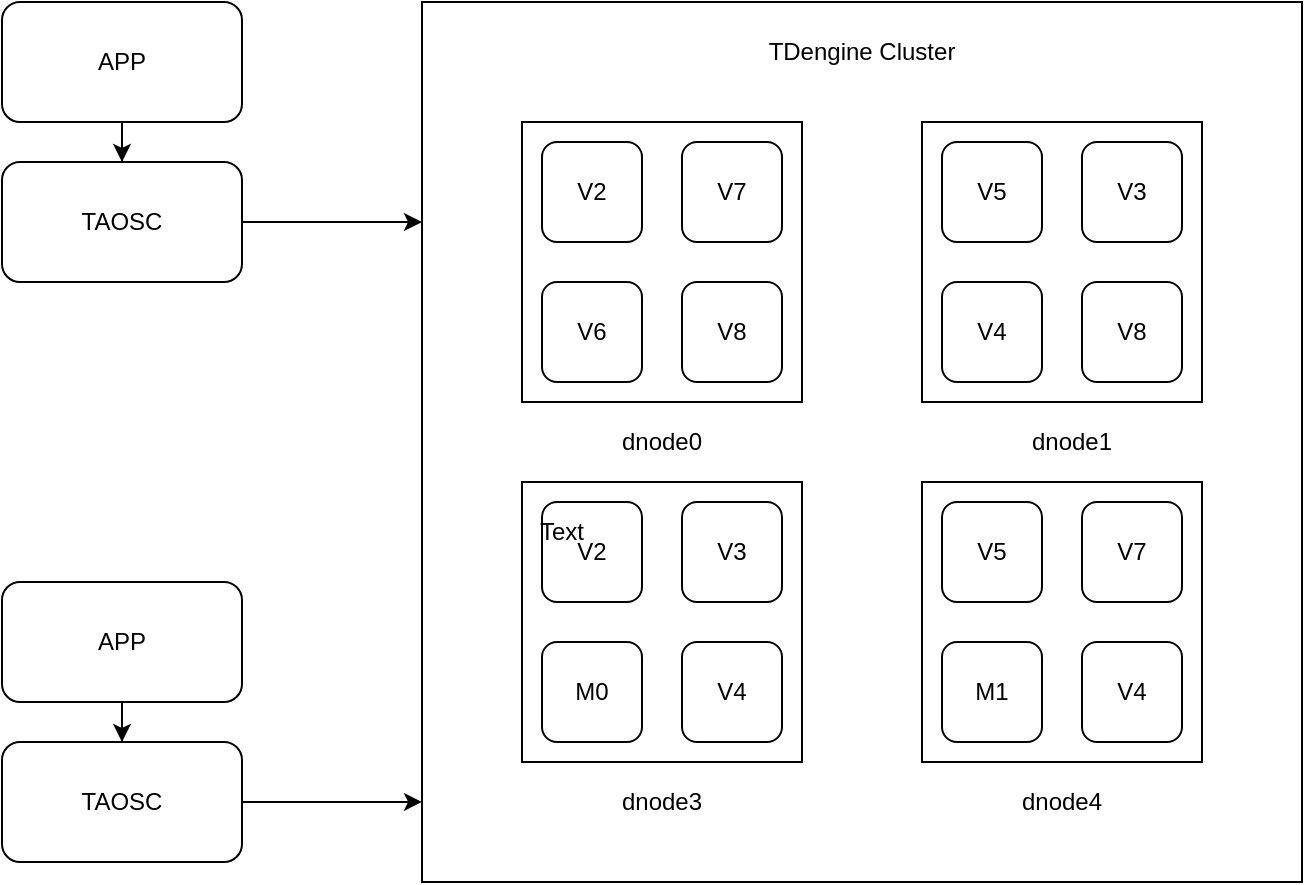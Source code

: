 <mxfile version="24.0.1" type="github">
  <diagram name="第 1 页" id="h9HuwCeQIUaT0vMrWhrp">
    <mxGraphModel dx="1802" dy="845" grid="1" gridSize="10" guides="1" tooltips="1" connect="1" arrows="1" fold="1" page="1" pageScale="1" pageWidth="827" pageHeight="1169" math="0" shadow="0">
      <root>
        <mxCell id="0" />
        <mxCell id="1" parent="0" />
        <mxCell id="V_j3O6pNkegvdPgakvc5-1" value="" style="whiteSpace=wrap;html=1;aspect=fixed;" vertex="1" parent="1">
          <mxGeometry x="340" y="170" width="440" height="440" as="geometry" />
        </mxCell>
        <mxCell id="V_j3O6pNkegvdPgakvc5-6" value="" style="edgeStyle=orthogonalEdgeStyle;rounded=0;orthogonalLoop=1;jettySize=auto;html=1;" edge="1" parent="1" source="V_j3O6pNkegvdPgakvc5-7" target="V_j3O6pNkegvdPgakvc5-8">
          <mxGeometry relative="1" as="geometry" />
        </mxCell>
        <mxCell id="V_j3O6pNkegvdPgakvc5-7" value="APP" style="rounded=1;whiteSpace=wrap;html=1;" vertex="1" parent="1">
          <mxGeometry x="130" y="170" width="120" height="60" as="geometry" />
        </mxCell>
        <mxCell id="V_j3O6pNkegvdPgakvc5-34" style="edgeStyle=orthogonalEdgeStyle;rounded=0;orthogonalLoop=1;jettySize=auto;html=1;entryX=0;entryY=0.25;entryDx=0;entryDy=0;" edge="1" parent="1" source="V_j3O6pNkegvdPgakvc5-8" target="V_j3O6pNkegvdPgakvc5-1">
          <mxGeometry relative="1" as="geometry" />
        </mxCell>
        <mxCell id="V_j3O6pNkegvdPgakvc5-8" value="TAOSC" style="rounded=1;whiteSpace=wrap;html=1;" vertex="1" parent="1">
          <mxGeometry x="130" y="250" width="120" height="60" as="geometry" />
        </mxCell>
        <mxCell id="V_j3O6pNkegvdPgakvc5-10" value="" style="edgeStyle=orthogonalEdgeStyle;rounded=0;orthogonalLoop=1;jettySize=auto;html=1;" edge="1" parent="1" source="V_j3O6pNkegvdPgakvc5-11" target="V_j3O6pNkegvdPgakvc5-12">
          <mxGeometry relative="1" as="geometry" />
        </mxCell>
        <mxCell id="V_j3O6pNkegvdPgakvc5-11" value="APP" style="rounded=1;whiteSpace=wrap;html=1;" vertex="1" parent="1">
          <mxGeometry x="130" y="460" width="120" height="60" as="geometry" />
        </mxCell>
        <mxCell id="V_j3O6pNkegvdPgakvc5-12" value="TAOSC" style="rounded=1;whiteSpace=wrap;html=1;" vertex="1" parent="1">
          <mxGeometry x="130" y="540" width="120" height="60" as="geometry" />
        </mxCell>
        <mxCell id="V_j3O6pNkegvdPgakvc5-13" value="" style="whiteSpace=wrap;html=1;aspect=fixed;" vertex="1" parent="1">
          <mxGeometry x="390" y="230" width="140" height="140" as="geometry" />
        </mxCell>
        <mxCell id="V_j3O6pNkegvdPgakvc5-14" value="V2" style="rounded=1;whiteSpace=wrap;html=1;" vertex="1" parent="1">
          <mxGeometry x="400" y="240" width="50" height="50" as="geometry" />
        </mxCell>
        <mxCell id="V_j3O6pNkegvdPgakvc5-15" value="V7" style="rounded=1;whiteSpace=wrap;html=1;" vertex="1" parent="1">
          <mxGeometry x="470" y="240" width="50" height="50" as="geometry" />
        </mxCell>
        <mxCell id="V_j3O6pNkegvdPgakvc5-16" value="V6&lt;span style=&quot;color: rgba(0, 0, 0, 0); font-family: monospace; font-size: 0px; text-align: start; text-wrap: nowrap;&quot;&gt;%3CmxGraphModel%3E%3Croot%3E%3CmxCell%20id%3D%220%22%2F%3E%3CmxCell%20id%3D%221%22%20parent%3D%220%22%2F%3E%3CmxCell%20id%3D%222%22%20value%3D%22V7%22%20style%3D%22rounded%3D1%3BwhiteSpace%3Dwrap%3Bhtml%3D1%3B%22%20vertex%3D%221%22%20parent%3D%221%22%3E%3CmxGeometry%20x%3D%22470%22%20y%3D%22240%22%20width%3D%2250%22%20height%3D%2250%22%20as%3D%22geometry%22%2F%3E%3C%2FmxCell%3E%3C%2Froot%3E%3C%2FmxGraphModel%3E&lt;/span&gt;" style="rounded=1;whiteSpace=wrap;html=1;" vertex="1" parent="1">
          <mxGeometry x="400" y="310" width="50" height="50" as="geometry" />
        </mxCell>
        <mxCell id="V_j3O6pNkegvdPgakvc5-17" value="V8" style="rounded=1;whiteSpace=wrap;html=1;" vertex="1" parent="1">
          <mxGeometry x="470" y="310" width="50" height="50" as="geometry" />
        </mxCell>
        <mxCell id="V_j3O6pNkegvdPgakvc5-19" value="" style="whiteSpace=wrap;html=1;aspect=fixed;" vertex="1" parent="1">
          <mxGeometry x="590" y="230" width="140" height="140" as="geometry" />
        </mxCell>
        <mxCell id="V_j3O6pNkegvdPgakvc5-20" value="V5" style="rounded=1;whiteSpace=wrap;html=1;" vertex="1" parent="1">
          <mxGeometry x="600" y="240" width="50" height="50" as="geometry" />
        </mxCell>
        <mxCell id="V_j3O6pNkegvdPgakvc5-21" value="V3" style="rounded=1;whiteSpace=wrap;html=1;" vertex="1" parent="1">
          <mxGeometry x="670" y="240" width="50" height="50" as="geometry" />
        </mxCell>
        <mxCell id="V_j3O6pNkegvdPgakvc5-22" value="V4" style="rounded=1;whiteSpace=wrap;html=1;" vertex="1" parent="1">
          <mxGeometry x="600" y="310" width="50" height="50" as="geometry" />
        </mxCell>
        <mxCell id="V_j3O6pNkegvdPgakvc5-23" value="V8" style="rounded=1;whiteSpace=wrap;html=1;" vertex="1" parent="1">
          <mxGeometry x="670" y="310" width="50" height="50" as="geometry" />
        </mxCell>
        <mxCell id="V_j3O6pNkegvdPgakvc5-24" value="" style="whiteSpace=wrap;html=1;aspect=fixed;" vertex="1" parent="1">
          <mxGeometry x="390" y="410" width="140" height="140" as="geometry" />
        </mxCell>
        <mxCell id="V_j3O6pNkegvdPgakvc5-25" value="V2" style="rounded=1;whiteSpace=wrap;html=1;" vertex="1" parent="1">
          <mxGeometry x="400" y="420" width="50" height="50" as="geometry" />
        </mxCell>
        <mxCell id="V_j3O6pNkegvdPgakvc5-26" value="V3" style="rounded=1;whiteSpace=wrap;html=1;" vertex="1" parent="1">
          <mxGeometry x="470" y="420" width="50" height="50" as="geometry" />
        </mxCell>
        <mxCell id="V_j3O6pNkegvdPgakvc5-27" value="M0" style="rounded=1;whiteSpace=wrap;html=1;" vertex="1" parent="1">
          <mxGeometry x="400" y="490" width="50" height="50" as="geometry" />
        </mxCell>
        <mxCell id="V_j3O6pNkegvdPgakvc5-28" value="V4" style="rounded=1;whiteSpace=wrap;html=1;" vertex="1" parent="1">
          <mxGeometry x="470" y="490" width="50" height="50" as="geometry" />
        </mxCell>
        <mxCell id="V_j3O6pNkegvdPgakvc5-29" value="" style="whiteSpace=wrap;html=1;aspect=fixed;" vertex="1" parent="1">
          <mxGeometry x="590" y="410" width="140" height="140" as="geometry" />
        </mxCell>
        <mxCell id="V_j3O6pNkegvdPgakvc5-30" value="V5" style="rounded=1;whiteSpace=wrap;html=1;" vertex="1" parent="1">
          <mxGeometry x="600" y="420" width="50" height="50" as="geometry" />
        </mxCell>
        <mxCell id="V_j3O6pNkegvdPgakvc5-31" value="V7" style="rounded=1;whiteSpace=wrap;html=1;" vertex="1" parent="1">
          <mxGeometry x="670" y="420" width="50" height="50" as="geometry" />
        </mxCell>
        <mxCell id="V_j3O6pNkegvdPgakvc5-32" value="M1" style="rounded=1;whiteSpace=wrap;html=1;" vertex="1" parent="1">
          <mxGeometry x="600" y="490" width="50" height="50" as="geometry" />
        </mxCell>
        <mxCell id="V_j3O6pNkegvdPgakvc5-33" value="V4" style="rounded=1;whiteSpace=wrap;html=1;" vertex="1" parent="1">
          <mxGeometry x="670" y="490" width="50" height="50" as="geometry" />
        </mxCell>
        <mxCell id="V_j3O6pNkegvdPgakvc5-36" style="edgeStyle=orthogonalEdgeStyle;rounded=0;orthogonalLoop=1;jettySize=auto;html=1;entryX=0;entryY=0.909;entryDx=0;entryDy=0;entryPerimeter=0;" edge="1" parent="1" source="V_j3O6pNkegvdPgakvc5-12" target="V_j3O6pNkegvdPgakvc5-1">
          <mxGeometry relative="1" as="geometry" />
        </mxCell>
        <mxCell id="V_j3O6pNkegvdPgakvc5-37" value="Text" style="text;html=1;align=center;verticalAlign=middle;whiteSpace=wrap;rounded=0;" vertex="1" parent="1">
          <mxGeometry x="380" y="420" width="60" height="30" as="geometry" />
        </mxCell>
        <mxCell id="V_j3O6pNkegvdPgakvc5-38" value="TDengine Cluster" style="text;html=1;align=center;verticalAlign=middle;whiteSpace=wrap;rounded=0;" vertex="1" parent="1">
          <mxGeometry x="505" y="180" width="110" height="30" as="geometry" />
        </mxCell>
        <mxCell id="V_j3O6pNkegvdPgakvc5-39" value="dnode0" style="text;html=1;align=center;verticalAlign=middle;whiteSpace=wrap;rounded=0;" vertex="1" parent="1">
          <mxGeometry x="405" y="375" width="110" height="30" as="geometry" />
        </mxCell>
        <mxCell id="V_j3O6pNkegvdPgakvc5-40" value="dnode1" style="text;html=1;align=center;verticalAlign=middle;whiteSpace=wrap;rounded=0;" vertex="1" parent="1">
          <mxGeometry x="610" y="375" width="110" height="30" as="geometry" />
        </mxCell>
        <mxCell id="V_j3O6pNkegvdPgakvc5-41" value="dnode3" style="text;html=1;align=center;verticalAlign=middle;whiteSpace=wrap;rounded=0;" vertex="1" parent="1">
          <mxGeometry x="405" y="555" width="110" height="30" as="geometry" />
        </mxCell>
        <mxCell id="V_j3O6pNkegvdPgakvc5-42" value="dnode4" style="text;html=1;align=center;verticalAlign=middle;whiteSpace=wrap;rounded=0;" vertex="1" parent="1">
          <mxGeometry x="605" y="555" width="110" height="30" as="geometry" />
        </mxCell>
      </root>
    </mxGraphModel>
  </diagram>
</mxfile>

